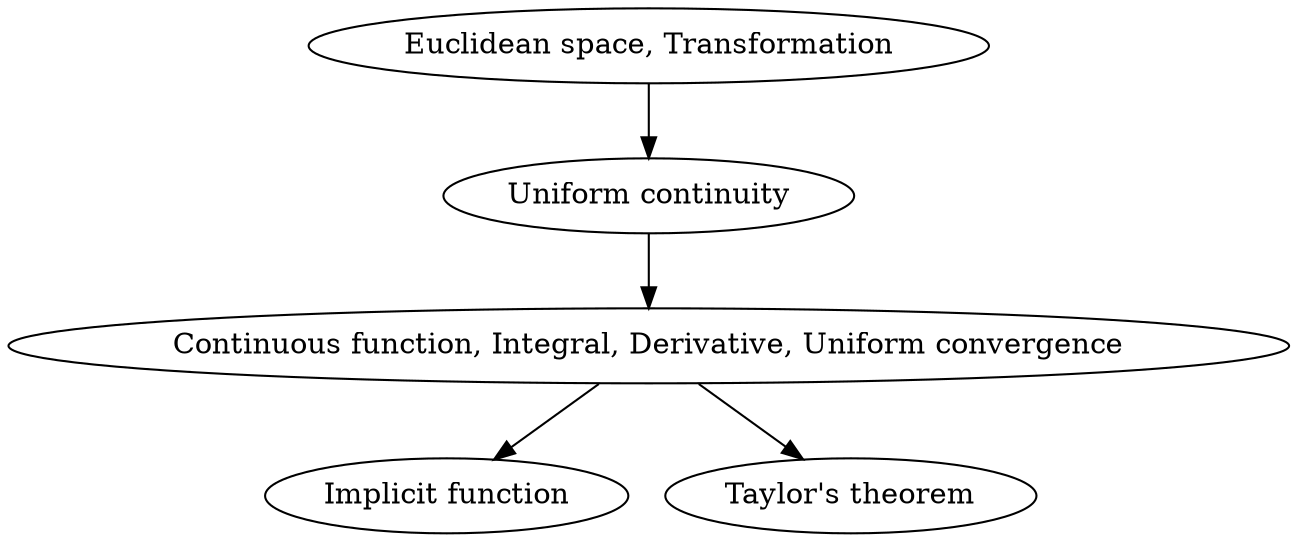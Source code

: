 digraph {
"Continuous function, Integral, Derivative, Uniform convergence"
"Uniform continuity"->"Continuous function, Integral, Derivative, Uniform convergence"
"Implicit function"
"Continuous function, Integral, Derivative, Uniform convergence"->"Implicit function"
"Taylor's theorem"
"Continuous function, Integral, Derivative, Uniform convergence"->"Taylor's theorem"
"Euclidean space, Transformation"
"Uniform continuity"
"Euclidean space, Transformation"->"Uniform continuity"
}
